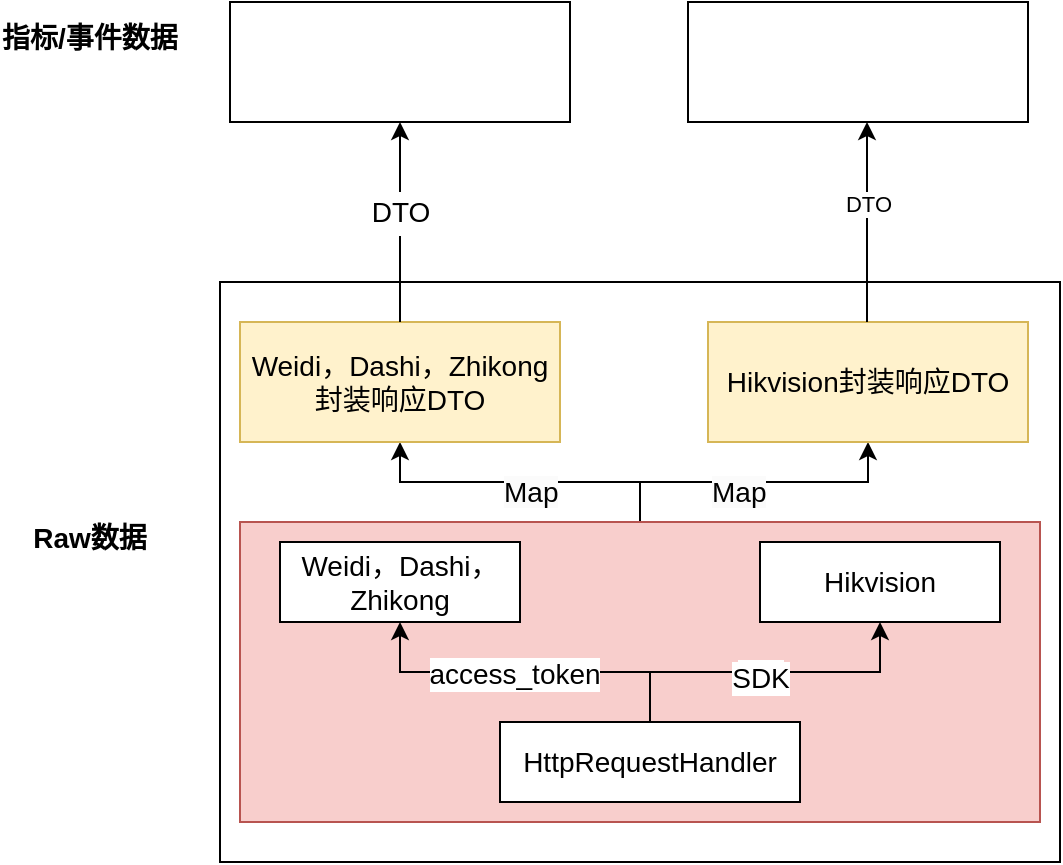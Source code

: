 <mxfile version="23.1.1" type="github">
  <diagram name="第 1 页" id="bxPdd4m5XbWyl-8YQd8G">
    <mxGraphModel dx="454" dy="266" grid="1" gridSize="10" guides="1" tooltips="1" connect="1" arrows="1" fold="1" page="1" pageScale="1" pageWidth="827" pageHeight="1169" math="0" shadow="0">
      <root>
        <mxCell id="0" />
        <mxCell id="1" parent="0" />
        <mxCell id="ix-okHhNT_fr67MZQMGr-15" value="" style="rounded=0;whiteSpace=wrap;html=1;" vertex="1" parent="1">
          <mxGeometry x="170" y="360" width="420" height="290" as="geometry" />
        </mxCell>
        <mxCell id="ix-okHhNT_fr67MZQMGr-7" style="edgeStyle=orthogonalEdgeStyle;rounded=0;orthogonalLoop=1;jettySize=auto;html=1;entryX=0.5;entryY=1;entryDx=0;entryDy=0;" edge="1" parent="1" source="ix-okHhNT_fr67MZQMGr-1" target="ix-okHhNT_fr67MZQMGr-6">
          <mxGeometry relative="1" as="geometry" />
        </mxCell>
        <mxCell id="ix-okHhNT_fr67MZQMGr-11" style="edgeStyle=orthogonalEdgeStyle;rounded=0;orthogonalLoop=1;jettySize=auto;html=1;entryX=0.5;entryY=1;entryDx=0;entryDy=0;" edge="1" parent="1" source="ix-okHhNT_fr67MZQMGr-1" target="ix-okHhNT_fr67MZQMGr-10">
          <mxGeometry relative="1" as="geometry" />
        </mxCell>
        <mxCell id="ix-okHhNT_fr67MZQMGr-1" value="" style="rounded=0;whiteSpace=wrap;html=1;fillColor=#f8cecc;strokeColor=#b85450;" vertex="1" parent="1">
          <mxGeometry x="180" y="480" width="400" height="150" as="geometry" />
        </mxCell>
        <mxCell id="z2rKa9DiDiB4eXZI61HK-4" style="edgeStyle=orthogonalEdgeStyle;rounded=0;orthogonalLoop=1;jettySize=auto;html=1;entryX=0.5;entryY=1;entryDx=0;entryDy=0;" parent="1" source="z2rKa9DiDiB4eXZI61HK-1" target="z2rKa9DiDiB4eXZI61HK-2" edge="1">
          <mxGeometry relative="1" as="geometry" />
        </mxCell>
        <mxCell id="z2rKa9DiDiB4eXZI61HK-6" value="&lt;font style=&quot;font-size: 14px;&quot;&gt;access_token&lt;/font&gt;" style="edgeLabel;html=1;align=center;verticalAlign=middle;resizable=0;points=[];" parent="z2rKa9DiDiB4eXZI61HK-4" vertex="1" connectable="0">
          <mxGeometry x="0.063" y="1" relative="1" as="geometry">
            <mxPoint as="offset" />
          </mxGeometry>
        </mxCell>
        <mxCell id="z2rKa9DiDiB4eXZI61HK-5" style="edgeStyle=orthogonalEdgeStyle;rounded=0;orthogonalLoop=1;jettySize=auto;html=1;" parent="1" source="z2rKa9DiDiB4eXZI61HK-1" target="z2rKa9DiDiB4eXZI61HK-3" edge="1">
          <mxGeometry relative="1" as="geometry" />
        </mxCell>
        <mxCell id="z2rKa9DiDiB4eXZI61HK-7" value="SDK" style="edgeLabel;html=1;align=center;verticalAlign=middle;resizable=0;points=[];" parent="z2rKa9DiDiB4eXZI61HK-5" vertex="1" connectable="0">
          <mxGeometry x="-0.035" relative="1" as="geometry">
            <mxPoint as="offset" />
          </mxGeometry>
        </mxCell>
        <mxCell id="z2rKa9DiDiB4eXZI61HK-8" value="&lt;font style=&quot;font-size: 14px;&quot;&gt;SDK&lt;/font&gt;" style="edgeLabel;html=1;align=center;verticalAlign=middle;resizable=0;points=[];" parent="z2rKa9DiDiB4eXZI61HK-5" vertex="1" connectable="0">
          <mxGeometry x="-0.035" y="-3" relative="1" as="geometry">
            <mxPoint as="offset" />
          </mxGeometry>
        </mxCell>
        <mxCell id="z2rKa9DiDiB4eXZI61HK-1" value="&lt;font style=&quot;font-size: 14px;&quot;&gt;HttpRequestHandler&lt;/font&gt;" style="rounded=0;whiteSpace=wrap;html=1;" parent="1" vertex="1">
          <mxGeometry x="310" y="580" width="150" height="40" as="geometry" />
        </mxCell>
        <mxCell id="z2rKa9DiDiB4eXZI61HK-2" value="&lt;font style=&quot;font-size: 14px;&quot;&gt;Weidi，Dashi，Zhikong&lt;/font&gt;" style="rounded=0;whiteSpace=wrap;html=1;" parent="1" vertex="1">
          <mxGeometry x="200" y="490" width="120" height="40" as="geometry" />
        </mxCell>
        <mxCell id="z2rKa9DiDiB4eXZI61HK-3" value="&lt;font style=&quot;font-size: 14px;&quot;&gt;Hikvision&lt;/font&gt;" style="rounded=0;whiteSpace=wrap;html=1;" parent="1" vertex="1">
          <mxGeometry x="440" y="490" width="120" height="40" as="geometry" />
        </mxCell>
        <mxCell id="ix-okHhNT_fr67MZQMGr-2" value="&lt;font style=&quot;font-size: 14px;&quot;&gt;Raw数据&lt;/font&gt;" style="text;html=1;strokeColor=none;fillColor=none;align=center;verticalAlign=middle;whiteSpace=wrap;rounded=0;fontStyle=1" vertex="1" parent="1">
          <mxGeometry x="70" y="470" width="70" height="35" as="geometry" />
        </mxCell>
        <mxCell id="ix-okHhNT_fr67MZQMGr-3" value="&lt;span style=&quot;font-size: 14px;&quot;&gt;指标/事件数据&lt;/span&gt;" style="text;html=1;strokeColor=none;fillColor=none;align=center;verticalAlign=middle;whiteSpace=wrap;rounded=0;fontStyle=1" vertex="1" parent="1">
          <mxGeometry x="60" y="220" width="90" height="35" as="geometry" />
        </mxCell>
        <mxCell id="ix-okHhNT_fr67MZQMGr-6" value="&lt;font style=&quot;font-size: 14px;&quot;&gt;Weidi，Dashi，Zhikong封装响应DTO&lt;/font&gt;" style="rounded=0;whiteSpace=wrap;html=1;fillColor=#fff2cc;strokeColor=#d6b656;" vertex="1" parent="1">
          <mxGeometry x="180" y="380" width="160" height="60" as="geometry" />
        </mxCell>
        <mxCell id="ix-okHhNT_fr67MZQMGr-8" value="&lt;span style=&quot;color: rgb(0, 0, 0); font-family: Helvetica; font-size: 14px; font-style: normal; font-variant-ligatures: normal; font-variant-caps: normal; letter-spacing: normal; orphans: 2; text-align: center; text-indent: 0px; text-transform: none; widows: 2; word-spacing: 0px; -webkit-text-stroke-width: 0px; background-color: rgb(251, 251, 251); text-decoration-thickness: initial; text-decoration-style: initial; text-decoration-color: initial; float: none; display: inline !important;&quot;&gt;Map&lt;/span&gt;" style="text;whiteSpace=wrap;html=1;fontStyle=0" vertex="1" parent="1">
          <mxGeometry x="310" y="450" width="30" height="30" as="geometry" />
        </mxCell>
        <mxCell id="ix-okHhNT_fr67MZQMGr-10" value="&lt;font style=&quot;font-size: 14px;&quot;&gt;Hikvision封装响应DTO&lt;/font&gt;" style="rounded=0;whiteSpace=wrap;html=1;fillColor=#fff2cc;strokeColor=#d6b656;" vertex="1" parent="1">
          <mxGeometry x="414" y="380" width="160" height="60" as="geometry" />
        </mxCell>
        <mxCell id="ix-okHhNT_fr67MZQMGr-14" value="&lt;span style=&quot;color: rgb(0, 0, 0); font-family: Helvetica; font-size: 14px; font-style: normal; font-variant-ligatures: normal; font-variant-caps: normal; letter-spacing: normal; orphans: 2; text-align: center; text-indent: 0px; text-transform: none; widows: 2; word-spacing: 0px; -webkit-text-stroke-width: 0px; background-color: rgb(251, 251, 251); text-decoration-thickness: initial; text-decoration-style: initial; text-decoration-color: initial; float: none; display: inline !important;&quot;&gt;Map&lt;/span&gt;" style="text;whiteSpace=wrap;html=1;fontStyle=0" vertex="1" parent="1">
          <mxGeometry x="414" y="450" width="30" height="30" as="geometry" />
        </mxCell>
        <mxCell id="ix-okHhNT_fr67MZQMGr-16" value="" style="rounded=0;whiteSpace=wrap;html=1;" vertex="1" parent="1">
          <mxGeometry x="175" y="220" width="170" height="60" as="geometry" />
        </mxCell>
        <mxCell id="ix-okHhNT_fr67MZQMGr-17" value="DTO" style="endArrow=classic;html=1;rounded=0;entryX=0.5;entryY=1;entryDx=0;entryDy=0;exitX=0.5;exitY=0;exitDx=0;exitDy=0;" edge="1" parent="1" source="ix-okHhNT_fr67MZQMGr-6" target="ix-okHhNT_fr67MZQMGr-16">
          <mxGeometry width="50" height="50" relative="1" as="geometry">
            <mxPoint x="220" y="350" as="sourcePoint" />
            <mxPoint x="270" y="300" as="targetPoint" />
          </mxGeometry>
        </mxCell>
        <mxCell id="ix-okHhNT_fr67MZQMGr-22" value="DTO" style="edgeLabel;html=1;align=center;verticalAlign=middle;resizable=0;points=[];" vertex="1" connectable="0" parent="ix-okHhNT_fr67MZQMGr-17">
          <mxGeometry x="0.18" y="3" relative="1" as="geometry">
            <mxPoint as="offset" />
          </mxGeometry>
        </mxCell>
        <mxCell id="ix-okHhNT_fr67MZQMGr-23" value="&lt;font style=&quot;font-size: 14px;&quot;&gt;DTO&lt;/font&gt;" style="edgeLabel;html=1;align=center;verticalAlign=middle;resizable=0;points=[];" vertex="1" connectable="0" parent="ix-okHhNT_fr67MZQMGr-17">
          <mxGeometry x="0.107" relative="1" as="geometry">
            <mxPoint as="offset" />
          </mxGeometry>
        </mxCell>
        <mxCell id="ix-okHhNT_fr67MZQMGr-19" value="" style="rounded=0;whiteSpace=wrap;html=1;" vertex="1" parent="1">
          <mxGeometry x="404" y="220" width="170" height="60" as="geometry" />
        </mxCell>
        <mxCell id="ix-okHhNT_fr67MZQMGr-20" value="" style="endArrow=classic;html=1;rounded=0;entryX=0.5;entryY=1;entryDx=0;entryDy=0;exitX=0.5;exitY=0;exitDx=0;exitDy=0;" edge="1" parent="1">
          <mxGeometry width="50" height="50" relative="1" as="geometry">
            <mxPoint x="493.5" y="380" as="sourcePoint" />
            <mxPoint x="493.5" y="280" as="targetPoint" />
          </mxGeometry>
        </mxCell>
        <mxCell id="ix-okHhNT_fr67MZQMGr-24" value="DTO" style="edgeLabel;html=1;align=center;verticalAlign=middle;resizable=0;points=[];" vertex="1" connectable="0" parent="ix-okHhNT_fr67MZQMGr-20">
          <mxGeometry x="0.179" relative="1" as="geometry">
            <mxPoint as="offset" />
          </mxGeometry>
        </mxCell>
      </root>
    </mxGraphModel>
  </diagram>
</mxfile>
